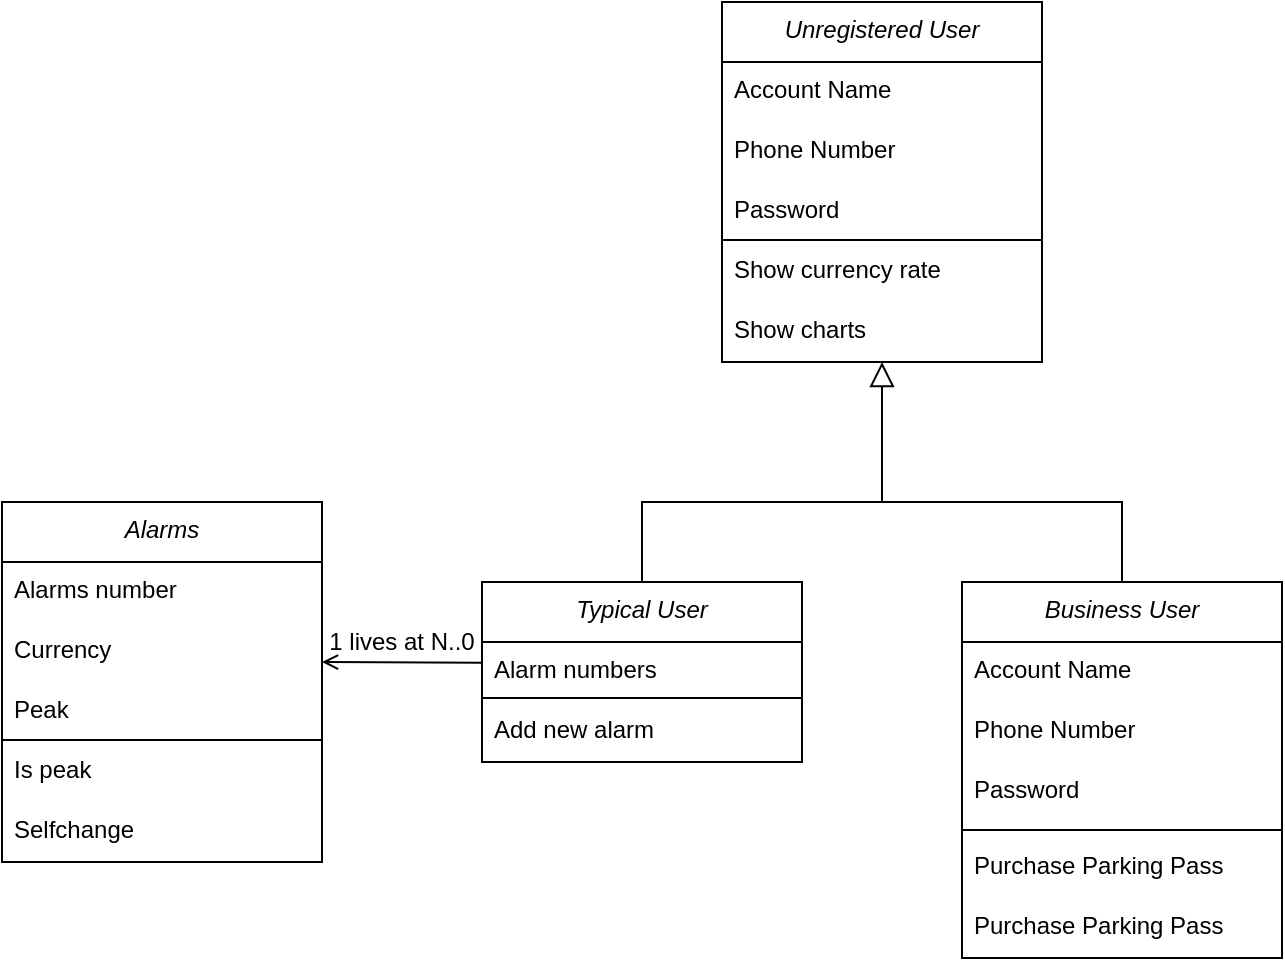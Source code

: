 <mxfile version="20.3.0" type="device"><diagram id="C5RBs43oDa-KdzZeNtuy" name="Page-1"><mxGraphModel dx="981" dy="597" grid="1" gridSize="10" guides="1" tooltips="1" connect="1" arrows="1" fold="1" page="1" pageScale="1" pageWidth="827" pageHeight="1169" math="0" shadow="0"><root><mxCell id="WIyWlLk6GJQsqaUBKTNV-0"/><mxCell id="WIyWlLk6GJQsqaUBKTNV-1" parent="WIyWlLk6GJQsqaUBKTNV-0"/><mxCell id="TD8D4bQEJ3W95Kqn3U-K-6" value="Unregistered User" style="swimlane;fontStyle=2;align=center;verticalAlign=top;childLayout=stackLayout;horizontal=1;startSize=30;horizontalStack=0;resizeParent=1;resizeLast=0;collapsible=1;marginBottom=0;rounded=0;shadow=0;strokeWidth=1;" parent="WIyWlLk6GJQsqaUBKTNV-1" vertex="1"><mxGeometry x="400" y="320" width="160" height="180" as="geometry"><mxRectangle x="230" y="140" width="160" height="26" as="alternateBounds"/></mxGeometry></mxCell><mxCell id="TD8D4bQEJ3W95Kqn3U-K-7" value="Account Name" style="text;align=left;verticalAlign=top;spacingLeft=4;spacingRight=4;overflow=hidden;rotatable=0;points=[[0,0.5],[1,0.5]];portConstraint=eastwest;" parent="TD8D4bQEJ3W95Kqn3U-K-6" vertex="1"><mxGeometry y="30" width="160" height="30" as="geometry"/></mxCell><mxCell id="TD8D4bQEJ3W95Kqn3U-K-8" value="Phone Number" style="text;align=left;verticalAlign=top;spacingLeft=4;spacingRight=4;overflow=hidden;rotatable=0;points=[[0,0.5],[1,0.5]];portConstraint=eastwest;rounded=0;shadow=0;html=0;" parent="TD8D4bQEJ3W95Kqn3U-K-6" vertex="1"><mxGeometry y="60" width="160" height="30" as="geometry"/></mxCell><mxCell id="TD8D4bQEJ3W95Kqn3U-K-9" value="Password" style="text;align=left;verticalAlign=top;spacingLeft=4;spacingRight=4;overflow=hidden;rotatable=0;points=[[0,0.5],[1,0.5]];portConstraint=eastwest;rounded=0;shadow=0;html=0;" parent="TD8D4bQEJ3W95Kqn3U-K-6" vertex="1"><mxGeometry y="90" width="160" height="28" as="geometry"/></mxCell><mxCell id="TD8D4bQEJ3W95Kqn3U-K-10" value="" style="line;html=1;strokeWidth=1;align=left;verticalAlign=middle;spacingTop=-1;spacingLeft=3;spacingRight=3;rotatable=0;labelPosition=right;points=[];portConstraint=eastwest;" parent="TD8D4bQEJ3W95Kqn3U-K-6" vertex="1"><mxGeometry y="118" width="160" height="2" as="geometry"/></mxCell><mxCell id="TD8D4bQEJ3W95Kqn3U-K-30" value="Show currency rate" style="text;align=left;verticalAlign=top;spacingLeft=4;spacingRight=4;overflow=hidden;rotatable=0;points=[[0,0.5],[1,0.5]];portConstraint=eastwest;" parent="TD8D4bQEJ3W95Kqn3U-K-6" vertex="1"><mxGeometry y="120" width="160" height="30" as="geometry"/></mxCell><mxCell id="TD8D4bQEJ3W95Kqn3U-K-31" value="Show charts" style="text;align=left;verticalAlign=top;spacingLeft=4;spacingRight=4;overflow=hidden;rotatable=0;points=[[0,0.5],[1,0.5]];portConstraint=eastwest;" parent="TD8D4bQEJ3W95Kqn3U-K-6" vertex="1"><mxGeometry y="150" width="160" height="30" as="geometry"/></mxCell><mxCell id="TD8D4bQEJ3W95Kqn3U-K-12" value="" style="endArrow=block;endSize=10;endFill=0;shadow=0;strokeWidth=1;rounded=0;edgeStyle=elbowEdgeStyle;elbow=vertical;entryX=0.5;entryY=1;entryDx=0;entryDy=0;" parent="WIyWlLk6GJQsqaUBKTNV-1" source="TD8D4bQEJ3W95Kqn3U-K-17" target="TD8D4bQEJ3W95Kqn3U-K-6" edge="1"><mxGeometry width="160" relative="1" as="geometry"><mxPoint x="370" y="620" as="sourcePoint"/><mxPoint x="480" y="540" as="targetPoint"/><Array as="points"><mxPoint x="480" y="570"/><mxPoint x="480" y="570"/><mxPoint x="420" y="560"/></Array></mxGeometry></mxCell><mxCell id="TD8D4bQEJ3W95Kqn3U-K-14" value="" style="endArrow=none;html=1;rounded=0;" parent="WIyWlLk6GJQsqaUBKTNV-1" target="TD8D4bQEJ3W95Kqn3U-K-23" edge="1"><mxGeometry width="50" height="50" relative="1" as="geometry"><mxPoint x="480" y="570" as="sourcePoint"/><mxPoint x="550" y="620" as="targetPoint"/><Array as="points"><mxPoint x="600" y="570"/></Array></mxGeometry></mxCell><mxCell id="TD8D4bQEJ3W95Kqn3U-K-17" value="Typical User" style="swimlane;fontStyle=2;align=center;verticalAlign=top;childLayout=stackLayout;horizontal=1;startSize=30;horizontalStack=0;resizeParent=1;resizeLast=0;collapsible=1;marginBottom=0;rounded=0;shadow=0;strokeWidth=1;" parent="WIyWlLk6GJQsqaUBKTNV-1" vertex="1"><mxGeometry x="280" y="610" width="160" height="90" as="geometry"><mxRectangle x="230" y="140" width="160" height="26" as="alternateBounds"/></mxGeometry></mxCell><mxCell id="TD8D4bQEJ3W95Kqn3U-K-29" value="Alarm numbers" style="text;align=left;verticalAlign=top;spacingLeft=4;spacingRight=4;overflow=hidden;rotatable=0;points=[[0,0.5],[1,0.5]];portConstraint=eastwest;" parent="TD8D4bQEJ3W95Kqn3U-K-17" vertex="1"><mxGeometry y="30" width="160" height="26" as="geometry"/></mxCell><mxCell id="TD8D4bQEJ3W95Kqn3U-K-21" value="" style="line;html=1;strokeWidth=1;align=left;verticalAlign=middle;spacingTop=-1;spacingLeft=3;spacingRight=3;rotatable=0;labelPosition=right;points=[];portConstraint=eastwest;" parent="TD8D4bQEJ3W95Kqn3U-K-17" vertex="1"><mxGeometry y="56" width="160" height="4" as="geometry"/></mxCell><mxCell id="TD8D4bQEJ3W95Kqn3U-K-22" value="Add new alarm" style="text;align=left;verticalAlign=top;spacingLeft=4;spacingRight=4;overflow=hidden;rotatable=0;points=[[0,0.5],[1,0.5]];portConstraint=eastwest;" parent="TD8D4bQEJ3W95Kqn3U-K-17" vertex="1"><mxGeometry y="60" width="160" height="30" as="geometry"/></mxCell><mxCell id="TD8D4bQEJ3W95Kqn3U-K-23" value="Business User" style="swimlane;fontStyle=2;align=center;verticalAlign=top;childLayout=stackLayout;horizontal=1;startSize=30;horizontalStack=0;resizeParent=1;resizeLast=0;collapsible=1;marginBottom=0;rounded=0;shadow=0;strokeWidth=1;" parent="WIyWlLk6GJQsqaUBKTNV-1" vertex="1"><mxGeometry x="520" y="610" width="160" height="188" as="geometry"><mxRectangle x="230" y="140" width="160" height="26" as="alternateBounds"/></mxGeometry></mxCell><mxCell id="TD8D4bQEJ3W95Kqn3U-K-24" value="Account Name" style="text;align=left;verticalAlign=top;spacingLeft=4;spacingRight=4;overflow=hidden;rotatable=0;points=[[0,0.5],[1,0.5]];portConstraint=eastwest;" parent="TD8D4bQEJ3W95Kqn3U-K-23" vertex="1"><mxGeometry y="30" width="160" height="30" as="geometry"/></mxCell><mxCell id="TD8D4bQEJ3W95Kqn3U-K-25" value="Phone Number" style="text;align=left;verticalAlign=top;spacingLeft=4;spacingRight=4;overflow=hidden;rotatable=0;points=[[0,0.5],[1,0.5]];portConstraint=eastwest;rounded=0;shadow=0;html=0;" parent="TD8D4bQEJ3W95Kqn3U-K-23" vertex="1"><mxGeometry y="60" width="160" height="30" as="geometry"/></mxCell><mxCell id="TD8D4bQEJ3W95Kqn3U-K-26" value="Password" style="text;align=left;verticalAlign=top;spacingLeft=4;spacingRight=4;overflow=hidden;rotatable=0;points=[[0,0.5],[1,0.5]];portConstraint=eastwest;rounded=0;shadow=0;html=0;" parent="TD8D4bQEJ3W95Kqn3U-K-23" vertex="1"><mxGeometry y="90" width="160" height="30" as="geometry"/></mxCell><mxCell id="TD8D4bQEJ3W95Kqn3U-K-27" value="" style="line;html=1;strokeWidth=1;align=left;verticalAlign=middle;spacingTop=-1;spacingLeft=3;spacingRight=3;rotatable=0;labelPosition=right;points=[];portConstraint=eastwest;" parent="TD8D4bQEJ3W95Kqn3U-K-23" vertex="1"><mxGeometry y="120" width="160" height="8" as="geometry"/></mxCell><mxCell id="TD8D4bQEJ3W95Kqn3U-K-28" value="Purchase Parking Pass" style="text;align=left;verticalAlign=top;spacingLeft=4;spacingRight=4;overflow=hidden;rotatable=0;points=[[0,0.5],[1,0.5]];portConstraint=eastwest;" parent="TD8D4bQEJ3W95Kqn3U-K-23" vertex="1"><mxGeometry y="128" width="160" height="30" as="geometry"/></mxCell><mxCell id="TD8D4bQEJ3W95Kqn3U-K-32" value="Purchase Parking Pass" style="text;align=left;verticalAlign=top;spacingLeft=4;spacingRight=4;overflow=hidden;rotatable=0;points=[[0,0.5],[1,0.5]];portConstraint=eastwest;" parent="TD8D4bQEJ3W95Kqn3U-K-23" vertex="1"><mxGeometry y="158" width="160" height="30" as="geometry"/></mxCell><mxCell id="TD8D4bQEJ3W95Kqn3U-K-33" value="" style="endArrow=open;shadow=0;strokeWidth=1;rounded=0;endFill=1;edgeStyle=elbowEdgeStyle;elbow=vertical;" parent="WIyWlLk6GJQsqaUBKTNV-1" edge="1"><mxGeometry x="0.5" y="41" relative="1" as="geometry"><mxPoint x="280" y="650.34" as="sourcePoint"/><mxPoint x="200" y="650" as="targetPoint"/><mxPoint x="-40" y="32" as="offset"/></mxGeometry></mxCell><mxCell id="TD8D4bQEJ3W95Kqn3U-K-46" value="Alarms" style="swimlane;fontStyle=2;align=center;verticalAlign=top;childLayout=stackLayout;horizontal=1;startSize=30;horizontalStack=0;resizeParent=1;resizeLast=0;collapsible=1;marginBottom=0;rounded=0;shadow=0;strokeWidth=1;" parent="WIyWlLk6GJQsqaUBKTNV-1" vertex="1"><mxGeometry x="40" y="570" width="160" height="180" as="geometry"><mxRectangle x="230" y="140" width="160" height="26" as="alternateBounds"/></mxGeometry></mxCell><mxCell id="TD8D4bQEJ3W95Kqn3U-K-47" value="Alarms number" style="text;align=left;verticalAlign=top;spacingLeft=4;spacingRight=4;overflow=hidden;rotatable=0;points=[[0,0.5],[1,0.5]];portConstraint=eastwest;" parent="TD8D4bQEJ3W95Kqn3U-K-46" vertex="1"><mxGeometry y="30" width="160" height="30" as="geometry"/></mxCell><mxCell id="TD8D4bQEJ3W95Kqn3U-K-48" value="Currency" style="text;align=left;verticalAlign=top;spacingLeft=4;spacingRight=4;overflow=hidden;rotatable=0;points=[[0,0.5],[1,0.5]];portConstraint=eastwest;rounded=0;shadow=0;html=0;" parent="TD8D4bQEJ3W95Kqn3U-K-46" vertex="1"><mxGeometry y="60" width="160" height="30" as="geometry"/></mxCell><mxCell id="TD8D4bQEJ3W95Kqn3U-K-49" value="Peak" style="text;align=left;verticalAlign=top;spacingLeft=4;spacingRight=4;overflow=hidden;rotatable=0;points=[[0,0.5],[1,0.5]];portConstraint=eastwest;rounded=0;shadow=0;html=0;" parent="TD8D4bQEJ3W95Kqn3U-K-46" vertex="1"><mxGeometry y="90" width="160" height="28" as="geometry"/></mxCell><mxCell id="TD8D4bQEJ3W95Kqn3U-K-50" value="" style="line;html=1;strokeWidth=1;align=left;verticalAlign=middle;spacingTop=-1;spacingLeft=3;spacingRight=3;rotatable=0;labelPosition=right;points=[];portConstraint=eastwest;" parent="TD8D4bQEJ3W95Kqn3U-K-46" vertex="1"><mxGeometry y="118" width="160" height="2" as="geometry"/></mxCell><mxCell id="TD8D4bQEJ3W95Kqn3U-K-51" value="Is peak" style="text;align=left;verticalAlign=top;spacingLeft=4;spacingRight=4;overflow=hidden;rotatable=0;points=[[0,0.5],[1,0.5]];portConstraint=eastwest;" parent="TD8D4bQEJ3W95Kqn3U-K-46" vertex="1"><mxGeometry y="120" width="160" height="30" as="geometry"/></mxCell><mxCell id="TD8D4bQEJ3W95Kqn3U-K-52" value="Selfchange" style="text;align=left;verticalAlign=top;spacingLeft=4;spacingRight=4;overflow=hidden;rotatable=0;points=[[0,0.5],[1,0.5]];portConstraint=eastwest;" parent="TD8D4bQEJ3W95Kqn3U-K-46" vertex="1"><mxGeometry y="150" width="160" height="30" as="geometry"/></mxCell><mxCell id="TD8D4bQEJ3W95Kqn3U-K-53" value="1 lives at N..0" style="text;html=1;strokeColor=none;fillColor=none;align=center;verticalAlign=middle;whiteSpace=wrap;rounded=0;" parent="WIyWlLk6GJQsqaUBKTNV-1" vertex="1"><mxGeometry x="200" y="630" width="80" height="20" as="geometry"/></mxCell></root></mxGraphModel></diagram></mxfile>